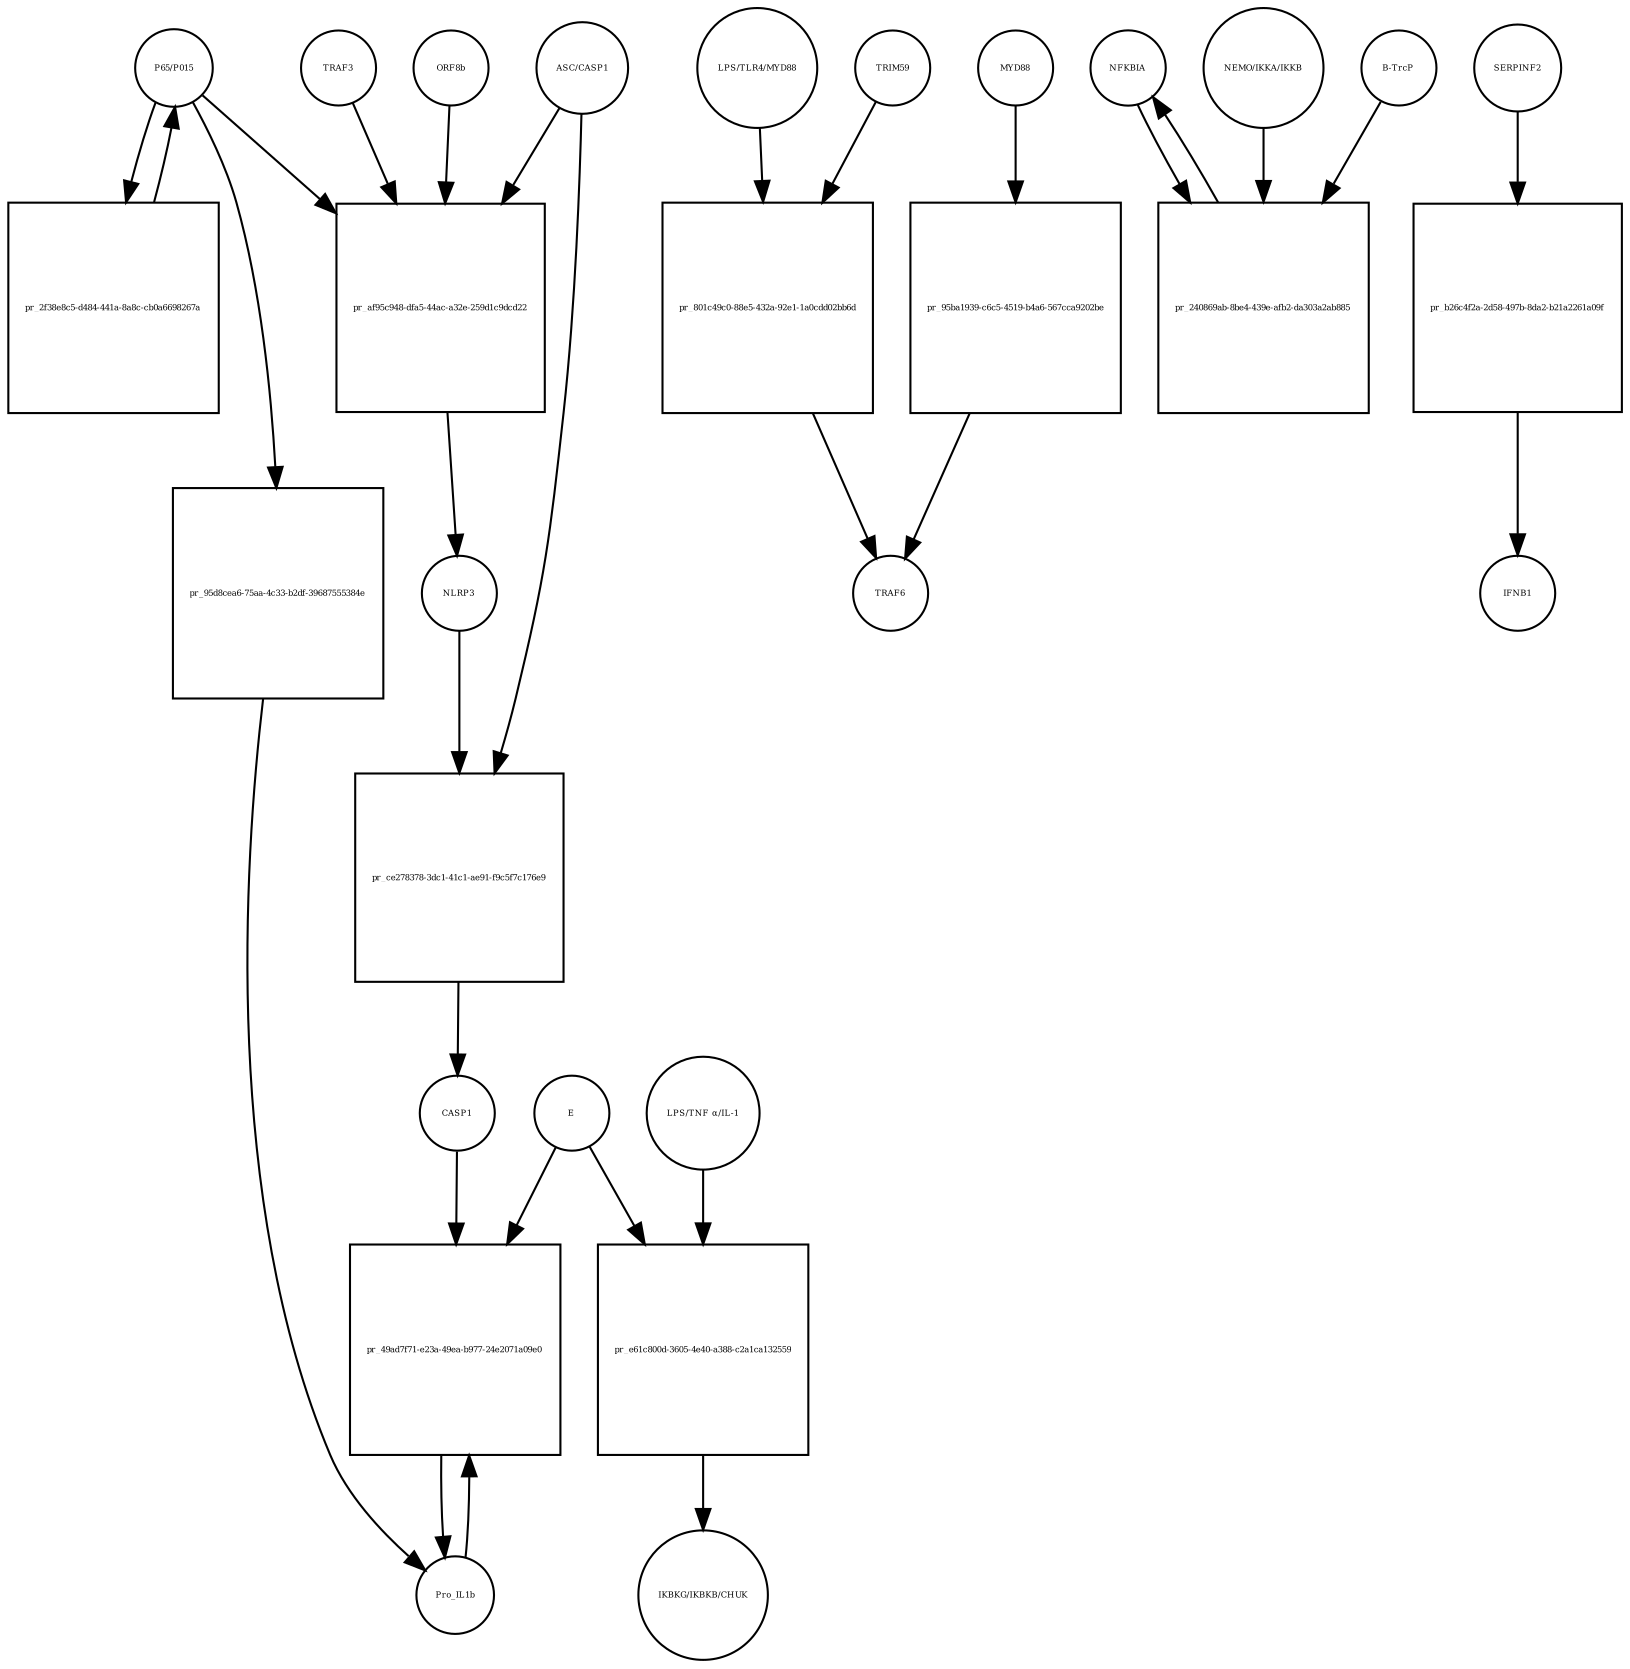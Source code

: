 strict digraph  {
TRAF3 [annotation=urn_miriam_hgnc_12033, bipartite=0, cls=macromolecule, fontsize=4, label=TRAF3, shape=circle];
"pr_af95c948-dfa5-44ac-a32e-259d1c9dcd22" [annotation="", bipartite=1, cls=process, fontsize=4, label="pr_af95c948-dfa5-44ac-a32e-259d1c9dcd22", shape=square];
NLRP3 [annotation=urn_miriam_hgnc_16400, bipartite=0, cls=macromolecule, fontsize=4, label=NLRP3, shape=circle];
"ASC/CASP1" [annotation="", bipartite=0, cls=complex, fontsize=4, label="ASC/CASP1", shape=circle];
"P65/P015" [annotation="urn_miriam_hgnc_9955|urn_miriam_hgnc_7794", bipartite=0, cls=complex, fontsize=4, label="P65/P015", shape=circle];
ORF8b [annotation=urn_miriam_uniprot_Q6S8E2, bipartite=0, cls=macromolecule, fontsize=4, label=ORF8b, shape=circle];
"pr_ce278378-3dc1-41c1-ae91-f9c5f7c176e9" [annotation="", bipartite=1, cls=process, fontsize=4, label="pr_ce278378-3dc1-41c1-ae91-f9c5f7c176e9", shape=square];
CASP1 [annotation=urn_miriam_hgnc_1499, bipartite=0, cls=macromolecule, fontsize=4, label=CASP1, shape=circle];
"pr_2f38e8c5-d484-441a-8a8c-cb0a6698267a" [annotation="", bipartite=1, cls=process, fontsize=4, label="pr_2f38e8c5-d484-441a-8a8c-cb0a6698267a", shape=square];
"LPS/TLR4/MYD88" [annotation="urn_miriam_hgnc_6121|urn_miriam_hgnc_11850|urn_miriam_hgnc_7562", bipartite=0, cls=complex, fontsize=4, label="LPS/TLR4/MYD88", shape=circle];
"pr_801c49c0-88e5-432a-92e1-1a0cdd02bb6d" [annotation="", bipartite=1, cls=process, fontsize=4, label="pr_801c49c0-88e5-432a-92e1-1a0cdd02bb6d", shape=square];
TRAF6 [annotation=urn_miriam_hgnc_12036, bipartite=0, cls=macromolecule, fontsize=4, label=TRAF6, shape=circle];
TRIM59 [annotation=urn_miriam_pubmed_22588174, bipartite=0, cls=macromolecule, fontsize=4, label=TRIM59, shape=circle];
MYD88 [annotation=urn_miriam_hgnc_7562, bipartite=0, cls=macromolecule, fontsize=4, label=MYD88, shape=circle];
"pr_95ba1939-c6c5-4519-b4a6-567cca9202be" [annotation="", bipartite=1, cls=process, fontsize=4, label="pr_95ba1939-c6c5-4519-b4a6-567cca9202be", shape=square];
NFKBIA [annotation=urn_miriam_hgnc_7797, bipartite=0, cls=macromolecule, fontsize=4, label=NFKBIA, shape=circle];
"pr_240869ab-8be4-439e-afb2-da303a2ab885" [annotation="", bipartite=1, cls=process, fontsize=4, label="pr_240869ab-8be4-439e-afb2-da303a2ab885", shape=square];
"NEMO/IKKA/IKKB" [annotation="urn_miriam_hgnc_5961|urn_miriam_hgnc_5960|urn_miriam_hgnc_1974", bipartite=0, cls=complex, fontsize=4, label="NEMO/IKKA/IKKB", shape=circle];
"B-TrcP" [annotation=urn_miriam_hgnc_1144, bipartite=0, cls=macromolecule, fontsize=4, label="B-TrcP", shape=circle];
"LPS/TNF α/IL-1" [annotation="urn_miriam_hgnc_6121|urn_miriam_hgnc_11892|urn_miriam_hgnc_5991", bipartite=0, cls=complex, fontsize=4, label="LPS/TNF α/IL-1", shape=circle];
"pr_e61c800d-3605-4e40-a388-c2a1ca132559" [annotation="", bipartite=1, cls=process, fontsize=4, label="pr_e61c800d-3605-4e40-a388-c2a1ca132559", shape=square];
E [annotation=urn_miriam_ncbiprotein_1796318600, bipartite=0, cls=macromolecule, fontsize=4, label=E, shape=circle];
"IKBKG/IKBKB/CHUK" [annotation="urn_miriam_hgnc_5961|urn_miriam_hgnc_5960|urn_miriam_hgnc_1974", bipartite=0, cls=complex, fontsize=4, label="IKBKG/IKBKB/CHUK", shape=circle];
Pro_IL1b [annotation=urn_miriam_hgnc_5992, bipartite=0, cls=macromolecule, fontsize=4, label=Pro_IL1b, shape=circle];
"pr_49ad7f71-e23a-49ea-b977-24e2071a09e0" [annotation="", bipartite=1, cls=process, fontsize=4, label="pr_49ad7f71-e23a-49ea-b977-24e2071a09e0", shape=square];
SERPINF2 [annotation=urn_miriam_hgnc_9075, bipartite=0, cls=macromolecule, fontsize=4, label=SERPINF2, shape=circle];
"pr_b26c4f2a-2d58-497b-8da2-b21a2261a09f" [annotation="", bipartite=1, cls=process, fontsize=4, label="pr_b26c4f2a-2d58-497b-8da2-b21a2261a09f", shape=square];
IFNB1 [annotation=urn_miriam_pubmed_5434, bipartite=0, cls=macromolecule, fontsize=4, label=IFNB1, shape=circle];
"pr_95d8cea6-75aa-4c33-b2df-39687555384e" [annotation="", bipartite=1, cls=process, fontsize=4, label="pr_95d8cea6-75aa-4c33-b2df-39687555384e", shape=square];
TRAF3 -> "pr_af95c948-dfa5-44ac-a32e-259d1c9dcd22"  [annotation="", interaction_type=consumption];
"pr_af95c948-dfa5-44ac-a32e-259d1c9dcd22" -> NLRP3  [annotation="", interaction_type=production];
NLRP3 -> "pr_ce278378-3dc1-41c1-ae91-f9c5f7c176e9"  [annotation=urn_miriam_pubmed_31034780, interaction_type=catalysis];
"ASC/CASP1" -> "pr_af95c948-dfa5-44ac-a32e-259d1c9dcd22"  [annotation="", interaction_type=consumption];
"ASC/CASP1" -> "pr_ce278378-3dc1-41c1-ae91-f9c5f7c176e9"  [annotation="", interaction_type=consumption];
"P65/P015" -> "pr_af95c948-dfa5-44ac-a32e-259d1c9dcd22"  [annotation="", interaction_type=consumption];
"P65/P015" -> "pr_2f38e8c5-d484-441a-8a8c-cb0a6698267a"  [annotation="", interaction_type=consumption];
"P65/P015" -> "pr_95d8cea6-75aa-4c33-b2df-39687555384e"  [annotation="", interaction_type=consumption];
ORF8b -> "pr_af95c948-dfa5-44ac-a32e-259d1c9dcd22"  [annotation="", interaction_type=consumption];
"pr_ce278378-3dc1-41c1-ae91-f9c5f7c176e9" -> CASP1  [annotation="", interaction_type=production];
CASP1 -> "pr_49ad7f71-e23a-49ea-b977-24e2071a09e0"  [annotation=urn_miriam_pubmed_31034780, interaction_type=catalysis];
"pr_2f38e8c5-d484-441a-8a8c-cb0a6698267a" -> "P65/P015"  [annotation="", interaction_type=production];
"LPS/TLR4/MYD88" -> "pr_801c49c0-88e5-432a-92e1-1a0cdd02bb6d"  [annotation="", interaction_type=consumption];
"pr_801c49c0-88e5-432a-92e1-1a0cdd02bb6d" -> TRAF6  [annotation="", interaction_type=production];
TRIM59 -> "pr_801c49c0-88e5-432a-92e1-1a0cdd02bb6d"  [annotation="urn_miriam_pubmed_23758787|urn_miriam_pubmed_22588174", interaction_type=inhibition];
MYD88 -> "pr_95ba1939-c6c5-4519-b4a6-567cca9202be"  [annotation="", interaction_type=consumption];
"pr_95ba1939-c6c5-4519-b4a6-567cca9202be" -> TRAF6  [annotation="", interaction_type=production];
NFKBIA -> "pr_240869ab-8be4-439e-afb2-da303a2ab885"  [annotation="", interaction_type=consumption];
"pr_240869ab-8be4-439e-afb2-da303a2ab885" -> NFKBIA  [annotation="", interaction_type=production];
"NEMO/IKKA/IKKB" -> "pr_240869ab-8be4-439e-afb2-da303a2ab885"  [annotation=urn_miriam_pubmed_21135871, interaction_type=catalysis];
"B-TrcP" -> "pr_240869ab-8be4-439e-afb2-da303a2ab885"  [annotation=urn_miriam_pubmed_21135871, interaction_type=catalysis];
"LPS/TNF α/IL-1" -> "pr_e61c800d-3605-4e40-a388-c2a1ca132559"  [annotation="", interaction_type=consumption];
"pr_e61c800d-3605-4e40-a388-c2a1ca132559" -> "IKBKG/IKBKB/CHUK"  [annotation="", interaction_type=production];
E -> "pr_e61c800d-3605-4e40-a388-c2a1ca132559"  [annotation="", interaction_type=consumption];
E -> "pr_49ad7f71-e23a-49ea-b977-24e2071a09e0"  [annotation=urn_miriam_pubmed_31034780, interaction_type=catalysis];
Pro_IL1b -> "pr_49ad7f71-e23a-49ea-b977-24e2071a09e0"  [annotation="", interaction_type=consumption];
"pr_49ad7f71-e23a-49ea-b977-24e2071a09e0" -> Pro_IL1b  [annotation="", interaction_type=production];
SERPINF2 -> "pr_b26c4f2a-2d58-497b-8da2-b21a2261a09f"  [annotation="", interaction_type=consumption];
"pr_b26c4f2a-2d58-497b-8da2-b21a2261a09f" -> IFNB1  [annotation="", interaction_type=production];
"pr_95d8cea6-75aa-4c33-b2df-39687555384e" -> Pro_IL1b  [annotation="", interaction_type=production];
}
